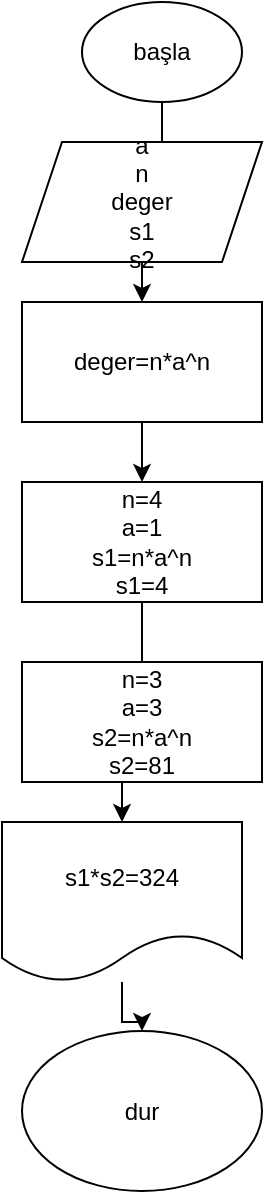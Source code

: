 <mxfile version="13.9.9" type="device"><diagram id="DVkr36WuV9QSk_ODWARv" name="Sayfa -1"><mxGraphModel dx="852" dy="494" grid="1" gridSize="10" guides="1" tooltips="1" connect="1" arrows="1" fold="1" page="1" pageScale="1" pageWidth="827" pageHeight="1169" math="0" shadow="0"><root><mxCell id="0"/><mxCell id="1" parent="0"/><mxCell id="EO2D4ZQ_CPhwAdzVdyQ--1" value="" style="edgeStyle=orthogonalEdgeStyle;rounded=0;orthogonalLoop=1;jettySize=auto;html=1;" edge="1" parent="1" source="tlxsveHpHJCG0VWczqrD-1" target="tlxsveHpHJCG0VWczqrD-3"><mxGeometry relative="1" as="geometry"/></mxCell><mxCell id="tlxsveHpHJCG0VWczqrD-1" value="başla" style="ellipse;whiteSpace=wrap;html=1;" parent="1" vertex="1"><mxGeometry x="310" y="30" width="80" height="50" as="geometry"/></mxCell><mxCell id="tlxsveHpHJCG0VWczqrD-2" value="a&lt;br&gt;n&lt;br&gt;deger&lt;br&gt;s1&lt;br&gt;s2" style="shape=parallelogram;perimeter=parallelogramPerimeter;whiteSpace=wrap;html=1;fixedSize=1;" parent="1" vertex="1"><mxGeometry x="280" y="100" width="120" height="60" as="geometry"/></mxCell><mxCell id="EO2D4ZQ_CPhwAdzVdyQ--2" value="" style="edgeStyle=orthogonalEdgeStyle;rounded=0;orthogonalLoop=1;jettySize=auto;html=1;" edge="1" parent="1" source="tlxsveHpHJCG0VWczqrD-3" target="tlxsveHpHJCG0VWczqrD-4"><mxGeometry relative="1" as="geometry"/></mxCell><mxCell id="tlxsveHpHJCG0VWczqrD-3" value="deger=n*a^n" style="rounded=0;whiteSpace=wrap;html=1;" parent="1" vertex="1"><mxGeometry x="280" y="180" width="120" height="60" as="geometry"/></mxCell><mxCell id="EO2D4ZQ_CPhwAdzVdyQ--3" value="" style="edgeStyle=orthogonalEdgeStyle;rounded=0;orthogonalLoop=1;jettySize=auto;html=1;" edge="1" parent="1" source="tlxsveHpHJCG0VWczqrD-4" target="tlxsveHpHJCG0VWczqrD-7"><mxGeometry relative="1" as="geometry"/></mxCell><mxCell id="tlxsveHpHJCG0VWczqrD-4" value="n=4&lt;br&gt;a=1&lt;br&gt;s1=n*a^n&lt;br&gt;s1=4" style="rounded=0;whiteSpace=wrap;html=1;" parent="1" vertex="1"><mxGeometry x="280" y="270" width="120" height="60" as="geometry"/></mxCell><mxCell id="tlxsveHpHJCG0VWczqrD-5" value="n=3&lt;br&gt;a=3&lt;br&gt;s2=n*a^n&lt;br&gt;s2=81" style="rounded=0;whiteSpace=wrap;html=1;" parent="1" vertex="1"><mxGeometry x="280" y="360" width="120" height="60" as="geometry"/></mxCell><mxCell id="EO2D4ZQ_CPhwAdzVdyQ--4" value="" style="edgeStyle=orthogonalEdgeStyle;rounded=0;orthogonalLoop=1;jettySize=auto;html=1;" edge="1" parent="1" source="tlxsveHpHJCG0VWczqrD-7" target="tlxsveHpHJCG0VWczqrD-8"><mxGeometry relative="1" as="geometry"/></mxCell><mxCell id="tlxsveHpHJCG0VWczqrD-7" value="&lt;span&gt;s1*s2=324&lt;/span&gt;" style="shape=document;whiteSpace=wrap;html=1;boundedLbl=1;" parent="1" vertex="1"><mxGeometry x="270" y="440" width="120" height="80" as="geometry"/></mxCell><mxCell id="tlxsveHpHJCG0VWczqrD-8" value="dur" style="ellipse;whiteSpace=wrap;html=1;" parent="1" vertex="1"><mxGeometry x="280" y="544.5" width="120" height="80" as="geometry"/></mxCell></root></mxGraphModel></diagram></mxfile>